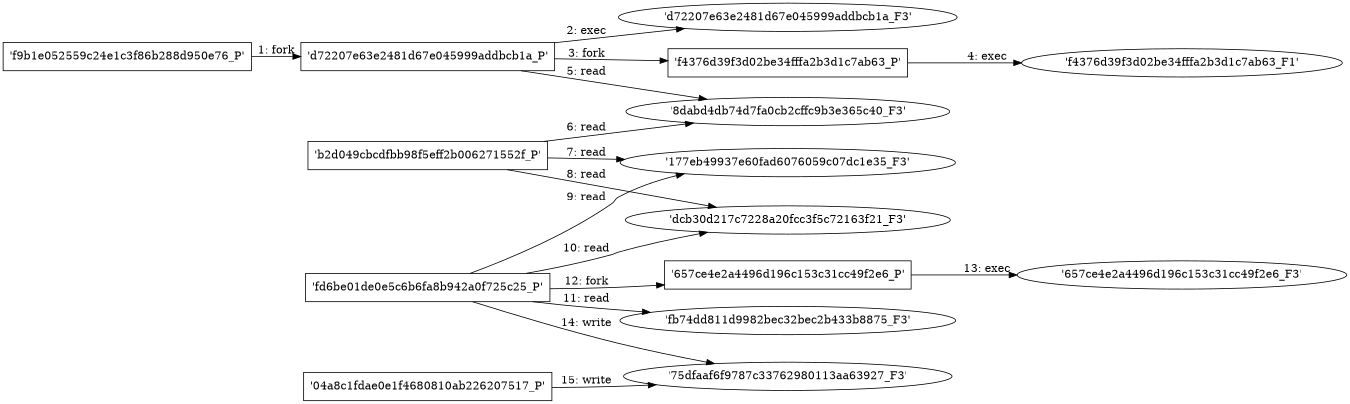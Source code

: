 digraph "D:\Learning\Paper\apt\基于CTI的攻击预警\Dataset\攻击图\ASGfromALLCTI\Checkrain fake iOS jailbreak leads to click fraud.dot" {
rankdir="LR"
size="9"
fixedsize="false"
splines="true"
nodesep=0.3
ranksep=0
fontsize=10
overlap="scalexy"
engine= "neato"
	"'f9b1e052559c24e1c3f86b288d950e76_P'" [node_type=Process shape=box]
	"'d72207e63e2481d67e045999addbcb1a_P'" [node_type=Process shape=box]
	"'f9b1e052559c24e1c3f86b288d950e76_P'" -> "'d72207e63e2481d67e045999addbcb1a_P'" [label="1: fork"]
	"'d72207e63e2481d67e045999addbcb1a_P'" [node_type=Process shape=box]
	"'d72207e63e2481d67e045999addbcb1a_F3'" [node_type=File shape=ellipse]
	"'d72207e63e2481d67e045999addbcb1a_P'" -> "'d72207e63e2481d67e045999addbcb1a_F3'" [label="2: exec"]
	"'d72207e63e2481d67e045999addbcb1a_P'" [node_type=Process shape=box]
	"'f4376d39f3d02be34fffa2b3d1c7ab63_P'" [node_type=Process shape=box]
	"'d72207e63e2481d67e045999addbcb1a_P'" -> "'f4376d39f3d02be34fffa2b3d1c7ab63_P'" [label="3: fork"]
	"'f4376d39f3d02be34fffa2b3d1c7ab63_P'" [node_type=Process shape=box]
	"'f4376d39f3d02be34fffa2b3d1c7ab63_F1'" [node_type=File shape=ellipse]
	"'f4376d39f3d02be34fffa2b3d1c7ab63_P'" -> "'f4376d39f3d02be34fffa2b3d1c7ab63_F1'" [label="4: exec"]
	"'8dabd4db74d7fa0cb2cffc9b3e365c40_F3'" [node_type=file shape=ellipse]
	"'d72207e63e2481d67e045999addbcb1a_P'" [node_type=Process shape=box]
	"'d72207e63e2481d67e045999addbcb1a_P'" -> "'8dabd4db74d7fa0cb2cffc9b3e365c40_F3'" [label="5: read"]
	"'8dabd4db74d7fa0cb2cffc9b3e365c40_F3'" [node_type=file shape=ellipse]
	"'b2d049cbcdfbb98f5eff2b006271552f_P'" [node_type=Process shape=box]
	"'b2d049cbcdfbb98f5eff2b006271552f_P'" -> "'8dabd4db74d7fa0cb2cffc9b3e365c40_F3'" [label="6: read"]
	"'177eb49937e60fad6076059c07dc1e35_F3'" [node_type=file shape=ellipse]
	"'b2d049cbcdfbb98f5eff2b006271552f_P'" [node_type=Process shape=box]
	"'b2d049cbcdfbb98f5eff2b006271552f_P'" -> "'177eb49937e60fad6076059c07dc1e35_F3'" [label="7: read"]
	"'dcb30d217c7228a20fcc3f5c72163f21_F3'" [node_type=file shape=ellipse]
	"'b2d049cbcdfbb98f5eff2b006271552f_P'" [node_type=Process shape=box]
	"'b2d049cbcdfbb98f5eff2b006271552f_P'" -> "'dcb30d217c7228a20fcc3f5c72163f21_F3'" [label="8: read"]
	"'177eb49937e60fad6076059c07dc1e35_F3'" [node_type=file shape=ellipse]
	"'fd6be01de0e5c6b6fa8b942a0f725c25_P'" [node_type=Process shape=box]
	"'fd6be01de0e5c6b6fa8b942a0f725c25_P'" -> "'177eb49937e60fad6076059c07dc1e35_F3'" [label="9: read"]
	"'dcb30d217c7228a20fcc3f5c72163f21_F3'" [node_type=file shape=ellipse]
	"'fd6be01de0e5c6b6fa8b942a0f725c25_P'" [node_type=Process shape=box]
	"'fd6be01de0e5c6b6fa8b942a0f725c25_P'" -> "'dcb30d217c7228a20fcc3f5c72163f21_F3'" [label="10: read"]
	"'fb74dd811d9982bec32bec2b433b8875_F3'" [node_type=file shape=ellipse]
	"'fd6be01de0e5c6b6fa8b942a0f725c25_P'" [node_type=Process shape=box]
	"'fd6be01de0e5c6b6fa8b942a0f725c25_P'" -> "'fb74dd811d9982bec32bec2b433b8875_F3'" [label="11: read"]
	"'fd6be01de0e5c6b6fa8b942a0f725c25_P'" [node_type=Process shape=box]
	"'657ce4e2a4496d196c153c31cc49f2e6_P'" [node_type=Process shape=box]
	"'fd6be01de0e5c6b6fa8b942a0f725c25_P'" -> "'657ce4e2a4496d196c153c31cc49f2e6_P'" [label="12: fork"]
	"'657ce4e2a4496d196c153c31cc49f2e6_P'" [node_type=Process shape=box]
	"'657ce4e2a4496d196c153c31cc49f2e6_F3'" [node_type=File shape=ellipse]
	"'657ce4e2a4496d196c153c31cc49f2e6_P'" -> "'657ce4e2a4496d196c153c31cc49f2e6_F3'" [label="13: exec"]
	"'75dfaaf6f9787c33762980113aa63927_F3'" [node_type=file shape=ellipse]
	"'fd6be01de0e5c6b6fa8b942a0f725c25_P'" [node_type=Process shape=box]
	"'fd6be01de0e5c6b6fa8b942a0f725c25_P'" -> "'75dfaaf6f9787c33762980113aa63927_F3'" [label="14: write"]
	"'75dfaaf6f9787c33762980113aa63927_F3'" [node_type=file shape=ellipse]
	"'04a8c1fdae0e1f4680810ab226207517_P'" [node_type=Process shape=box]
	"'04a8c1fdae0e1f4680810ab226207517_P'" -> "'75dfaaf6f9787c33762980113aa63927_F3'" [label="15: write"]
}
